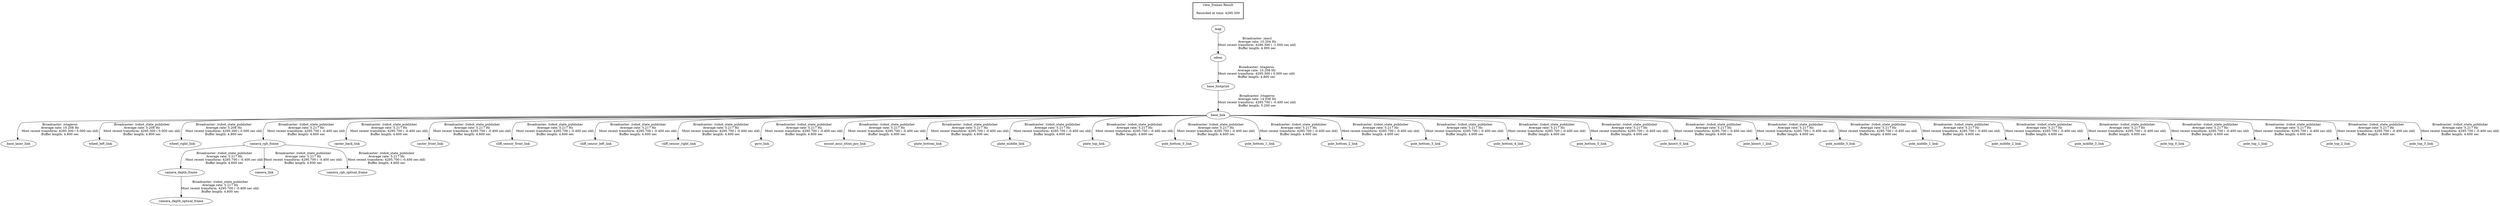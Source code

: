 digraph G {
"map" -> "odom"[label="Broadcaster: /amcl\nAverage rate: 10.204 Hz\nMost recent transform: 4296.300 ( -1.000 sec old)\nBuffer length: 4.900 sec\n"];
"base_link" -> "base_laser_link"[label="Broadcaster: /stageros\nAverage rate: 10.208 Hz\nMost recent transform: 4295.300 ( 0.000 sec old)\nBuffer length: 4.800 sec\n"];
"base_footprint" -> "base_link"[label="Broadcaster: /stageros\nAverage rate: 14.038 Hz\nMost recent transform: 4295.700 ( -0.400 sec old)\nBuffer length: 5.200 sec\n"];
"odom" -> "base_footprint"[label="Broadcaster: /stageros\nAverage rate: 10.208 Hz\nMost recent transform: 4295.300 ( 0.000 sec old)\nBuffer length: 4.800 sec\n"];
"base_link" -> "wheel_left_link"[label="Broadcaster: /robot_state_publisher\nAverage rate: 5.208 Hz\nMost recent transform: 4295.300 ( 0.000 sec old)\nBuffer length: 4.800 sec\n"];
"base_link" -> "wheel_right_link"[label="Broadcaster: /robot_state_publisher\nAverage rate: 5.208 Hz\nMost recent transform: 4295.300 ( 0.000 sec old)\nBuffer length: 4.800 sec\n"];
"camera_rgb_frame" -> "camera_depth_frame"[label="Broadcaster: /robot_state_publisher\nAverage rate: 5.217 Hz\nMost recent transform: 4295.700 ( -0.400 sec old)\nBuffer length: 4.600 sec\n"];
"base_link" -> "camera_rgb_frame"[label="Broadcaster: /robot_state_publisher\nAverage rate: 5.217 Hz\nMost recent transform: 4295.700 ( -0.400 sec old)\nBuffer length: 4.600 sec\n"];
"camera_depth_frame" -> "camera_depth_optical_frame"[label="Broadcaster: /robot_state_publisher\nAverage rate: 5.217 Hz\nMost recent transform: 4295.700 ( -0.400 sec old)\nBuffer length: 4.600 sec\n"];
"camera_rgb_frame" -> "camera_link"[label="Broadcaster: /robot_state_publisher\nAverage rate: 5.217 Hz\nMost recent transform: 4295.700 ( -0.400 sec old)\nBuffer length: 4.600 sec\n"];
"camera_rgb_frame" -> "camera_rgb_optical_frame"[label="Broadcaster: /robot_state_publisher\nAverage rate: 5.217 Hz\nMost recent transform: 4295.700 ( -0.400 sec old)\nBuffer length: 4.600 sec\n"];
"base_link" -> "caster_back_link"[label="Broadcaster: /robot_state_publisher\nAverage rate: 5.217 Hz\nMost recent transform: 4295.700 ( -0.400 sec old)\nBuffer length: 4.600 sec\n"];
"base_link" -> "caster_front_link"[label="Broadcaster: /robot_state_publisher\nAverage rate: 5.217 Hz\nMost recent transform: 4295.700 ( -0.400 sec old)\nBuffer length: 4.600 sec\n"];
"base_link" -> "cliff_sensor_front_link"[label="Broadcaster: /robot_state_publisher\nAverage rate: 5.217 Hz\nMost recent transform: 4295.700 ( -0.400 sec old)\nBuffer length: 4.600 sec\n"];
"base_link" -> "cliff_sensor_left_link"[label="Broadcaster: /robot_state_publisher\nAverage rate: 5.217 Hz\nMost recent transform: 4295.700 ( -0.400 sec old)\nBuffer length: 4.600 sec\n"];
"base_link" -> "cliff_sensor_right_link"[label="Broadcaster: /robot_state_publisher\nAverage rate: 5.217 Hz\nMost recent transform: 4295.700 ( -0.400 sec old)\nBuffer length: 4.600 sec\n"];
"base_link" -> "gyro_link"[label="Broadcaster: /robot_state_publisher\nAverage rate: 5.217 Hz\nMost recent transform: 4295.700 ( -0.400 sec old)\nBuffer length: 4.600 sec\n"];
"base_link" -> "mount_asus_xtion_pro_link"[label="Broadcaster: /robot_state_publisher\nAverage rate: 5.217 Hz\nMost recent transform: 4295.700 ( -0.400 sec old)\nBuffer length: 4.600 sec\n"];
"base_link" -> "plate_bottom_link"[label="Broadcaster: /robot_state_publisher\nAverage rate: 5.217 Hz\nMost recent transform: 4295.700 ( -0.400 sec old)\nBuffer length: 4.600 sec\n"];
"base_link" -> "plate_middle_link"[label="Broadcaster: /robot_state_publisher\nAverage rate: 5.217 Hz\nMost recent transform: 4295.700 ( -0.400 sec old)\nBuffer length: 4.600 sec\n"];
"base_link" -> "plate_top_link"[label="Broadcaster: /robot_state_publisher\nAverage rate: 5.217 Hz\nMost recent transform: 4295.700 ( -0.400 sec old)\nBuffer length: 4.600 sec\n"];
"base_link" -> "pole_bottom_0_link"[label="Broadcaster: /robot_state_publisher\nAverage rate: 5.217 Hz\nMost recent transform: 4295.700 ( -0.400 sec old)\nBuffer length: 4.600 sec\n"];
"base_link" -> "pole_bottom_1_link"[label="Broadcaster: /robot_state_publisher\nAverage rate: 5.217 Hz\nMost recent transform: 4295.700 ( -0.400 sec old)\nBuffer length: 4.600 sec\n"];
"base_link" -> "pole_bottom_2_link"[label="Broadcaster: /robot_state_publisher\nAverage rate: 5.217 Hz\nMost recent transform: 4295.700 ( -0.400 sec old)\nBuffer length: 4.600 sec\n"];
"base_link" -> "pole_bottom_3_link"[label="Broadcaster: /robot_state_publisher\nAverage rate: 5.217 Hz\nMost recent transform: 4295.700 ( -0.400 sec old)\nBuffer length: 4.600 sec\n"];
"base_link" -> "pole_bottom_4_link"[label="Broadcaster: /robot_state_publisher\nAverage rate: 5.217 Hz\nMost recent transform: 4295.700 ( -0.400 sec old)\nBuffer length: 4.600 sec\n"];
"base_link" -> "pole_bottom_5_link"[label="Broadcaster: /robot_state_publisher\nAverage rate: 5.217 Hz\nMost recent transform: 4295.700 ( -0.400 sec old)\nBuffer length: 4.600 sec\n"];
"base_link" -> "pole_kinect_0_link"[label="Broadcaster: /robot_state_publisher\nAverage rate: 5.217 Hz\nMost recent transform: 4295.700 ( -0.400 sec old)\nBuffer length: 4.600 sec\n"];
"base_link" -> "pole_kinect_1_link"[label="Broadcaster: /robot_state_publisher\nAverage rate: 5.217 Hz\nMost recent transform: 4295.700 ( -0.400 sec old)\nBuffer length: 4.600 sec\n"];
"base_link" -> "pole_middle_0_link"[label="Broadcaster: /robot_state_publisher\nAverage rate: 5.217 Hz\nMost recent transform: 4295.700 ( -0.400 sec old)\nBuffer length: 4.600 sec\n"];
"base_link" -> "pole_middle_1_link"[label="Broadcaster: /robot_state_publisher\nAverage rate: 5.217 Hz\nMost recent transform: 4295.700 ( -0.400 sec old)\nBuffer length: 4.600 sec\n"];
"base_link" -> "pole_middle_2_link"[label="Broadcaster: /robot_state_publisher\nAverage rate: 5.217 Hz\nMost recent transform: 4295.700 ( -0.400 sec old)\nBuffer length: 4.600 sec\n"];
"base_link" -> "pole_middle_3_link"[label="Broadcaster: /robot_state_publisher\nAverage rate: 5.217 Hz\nMost recent transform: 4295.700 ( -0.400 sec old)\nBuffer length: 4.600 sec\n"];
"base_link" -> "pole_top_0_link"[label="Broadcaster: /robot_state_publisher\nAverage rate: 5.217 Hz\nMost recent transform: 4295.700 ( -0.400 sec old)\nBuffer length: 4.600 sec\n"];
"base_link" -> "pole_top_1_link"[label="Broadcaster: /robot_state_publisher\nAverage rate: 5.217 Hz\nMost recent transform: 4295.700 ( -0.400 sec old)\nBuffer length: 4.600 sec\n"];
"base_link" -> "pole_top_2_link"[label="Broadcaster: /robot_state_publisher\nAverage rate: 5.217 Hz\nMost recent transform: 4295.700 ( -0.400 sec old)\nBuffer length: 4.600 sec\n"];
"base_link" -> "pole_top_3_link"[label="Broadcaster: /robot_state_publisher\nAverage rate: 5.217 Hz\nMost recent transform: 4295.700 ( -0.400 sec old)\nBuffer length: 4.600 sec\n"];
edge [style=invis];
 subgraph cluster_legend { style=bold; color=black; label ="view_frames Result";
"Recorded at time: 4295.300"[ shape=plaintext ] ;
 }->"map";
}